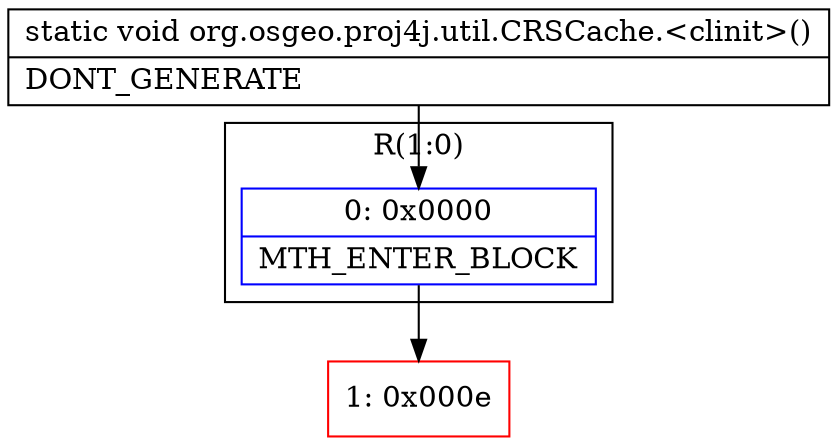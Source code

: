 digraph "CFG fororg.osgeo.proj4j.util.CRSCache.\<clinit\>()V" {
subgraph cluster_Region_1905347968 {
label = "R(1:0)";
node [shape=record,color=blue];
Node_0 [shape=record,label="{0\:\ 0x0000|MTH_ENTER_BLOCK\l}"];
}
Node_1 [shape=record,color=red,label="{1\:\ 0x000e}"];
MethodNode[shape=record,label="{static void org.osgeo.proj4j.util.CRSCache.\<clinit\>()  | DONT_GENERATE\l}"];
MethodNode -> Node_0;
Node_0 -> Node_1;
}

